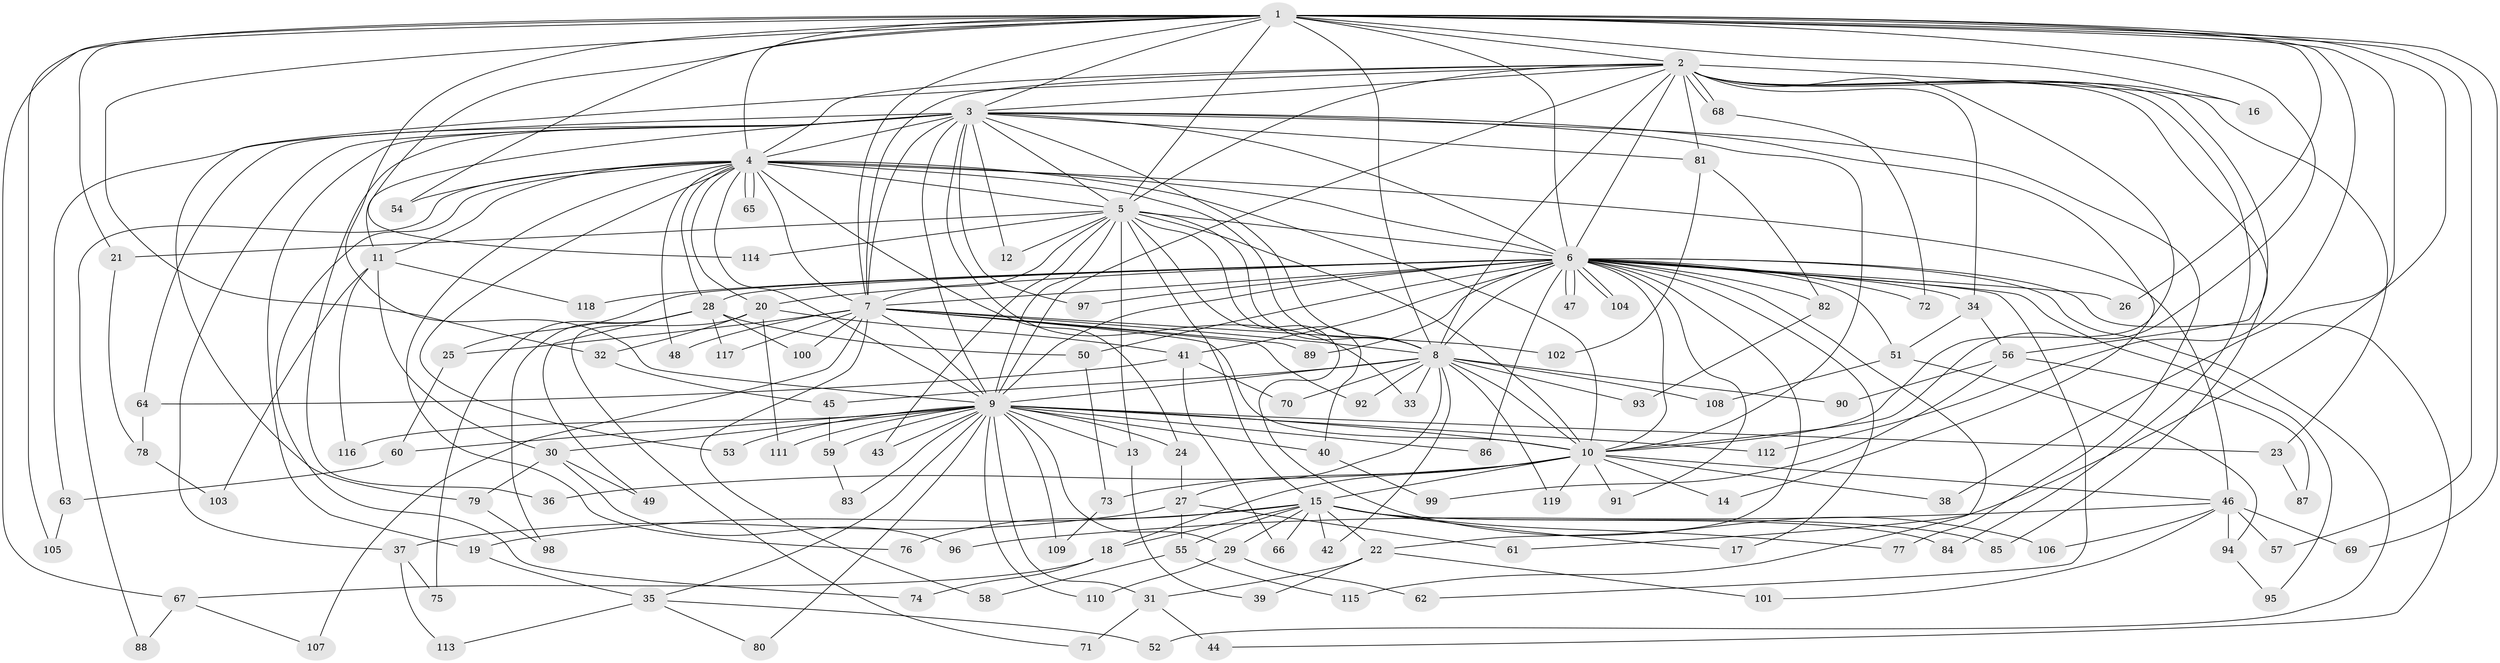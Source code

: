 // Generated by graph-tools (version 1.1) at 2025/34/03/09/25 02:34:49]
// undirected, 119 vertices, 263 edges
graph export_dot {
graph [start="1"]
  node [color=gray90,style=filled];
  1;
  2;
  3;
  4;
  5;
  6;
  7;
  8;
  9;
  10;
  11;
  12;
  13;
  14;
  15;
  16;
  17;
  18;
  19;
  20;
  21;
  22;
  23;
  24;
  25;
  26;
  27;
  28;
  29;
  30;
  31;
  32;
  33;
  34;
  35;
  36;
  37;
  38;
  39;
  40;
  41;
  42;
  43;
  44;
  45;
  46;
  47;
  48;
  49;
  50;
  51;
  52;
  53;
  54;
  55;
  56;
  57;
  58;
  59;
  60;
  61;
  62;
  63;
  64;
  65;
  66;
  67;
  68;
  69;
  70;
  71;
  72;
  73;
  74;
  75;
  76;
  77;
  78;
  79;
  80;
  81;
  82;
  83;
  84;
  85;
  86;
  87;
  88;
  89;
  90;
  91;
  92;
  93;
  94;
  95;
  96;
  97;
  98;
  99;
  100;
  101;
  102;
  103;
  104;
  105;
  106;
  107;
  108;
  109;
  110;
  111;
  112;
  113;
  114;
  115;
  116;
  117;
  118;
  119;
  1 -- 2;
  1 -- 3;
  1 -- 4;
  1 -- 5;
  1 -- 6;
  1 -- 7;
  1 -- 8;
  1 -- 9;
  1 -- 10;
  1 -- 16;
  1 -- 21;
  1 -- 26;
  1 -- 32;
  1 -- 38;
  1 -- 54;
  1 -- 57;
  1 -- 61;
  1 -- 67;
  1 -- 69;
  1 -- 105;
  1 -- 112;
  1 -- 114;
  2 -- 3;
  2 -- 4;
  2 -- 5;
  2 -- 6;
  2 -- 7;
  2 -- 8;
  2 -- 9;
  2 -- 10;
  2 -- 16;
  2 -- 23;
  2 -- 34;
  2 -- 56;
  2 -- 68;
  2 -- 68;
  2 -- 79;
  2 -- 81;
  2 -- 84;
  2 -- 85;
  3 -- 4;
  3 -- 5;
  3 -- 6;
  3 -- 7;
  3 -- 8;
  3 -- 9;
  3 -- 10;
  3 -- 11;
  3 -- 12;
  3 -- 14;
  3 -- 19;
  3 -- 33;
  3 -- 36;
  3 -- 37;
  3 -- 63;
  3 -- 64;
  3 -- 77;
  3 -- 81;
  3 -- 97;
  4 -- 5;
  4 -- 6;
  4 -- 7;
  4 -- 8;
  4 -- 9;
  4 -- 10;
  4 -- 11;
  4 -- 20;
  4 -- 24;
  4 -- 28;
  4 -- 46;
  4 -- 48;
  4 -- 53;
  4 -- 54;
  4 -- 65;
  4 -- 65;
  4 -- 74;
  4 -- 76;
  4 -- 88;
  5 -- 6;
  5 -- 7;
  5 -- 8;
  5 -- 9;
  5 -- 10;
  5 -- 12;
  5 -- 13;
  5 -- 15;
  5 -- 21;
  5 -- 40;
  5 -- 43;
  5 -- 106;
  5 -- 114;
  6 -- 7;
  6 -- 8;
  6 -- 9;
  6 -- 10;
  6 -- 17;
  6 -- 20;
  6 -- 22;
  6 -- 25;
  6 -- 26;
  6 -- 28;
  6 -- 34;
  6 -- 41;
  6 -- 44;
  6 -- 47;
  6 -- 47;
  6 -- 50;
  6 -- 51;
  6 -- 52;
  6 -- 62;
  6 -- 72;
  6 -- 82;
  6 -- 86;
  6 -- 89;
  6 -- 91;
  6 -- 95;
  6 -- 97;
  6 -- 104;
  6 -- 104;
  6 -- 115;
  6 -- 118;
  7 -- 8;
  7 -- 9;
  7 -- 10;
  7 -- 25;
  7 -- 48;
  7 -- 58;
  7 -- 89;
  7 -- 92;
  7 -- 100;
  7 -- 102;
  7 -- 107;
  7 -- 117;
  8 -- 9;
  8 -- 10;
  8 -- 27;
  8 -- 33;
  8 -- 42;
  8 -- 45;
  8 -- 70;
  8 -- 90;
  8 -- 92;
  8 -- 93;
  8 -- 108;
  8 -- 119;
  9 -- 10;
  9 -- 13;
  9 -- 23;
  9 -- 24;
  9 -- 29;
  9 -- 30;
  9 -- 31;
  9 -- 35;
  9 -- 40;
  9 -- 43;
  9 -- 53;
  9 -- 59;
  9 -- 60;
  9 -- 80;
  9 -- 83;
  9 -- 86;
  9 -- 109;
  9 -- 110;
  9 -- 111;
  9 -- 112;
  9 -- 116;
  10 -- 14;
  10 -- 15;
  10 -- 18;
  10 -- 36;
  10 -- 38;
  10 -- 46;
  10 -- 73;
  10 -- 91;
  10 -- 119;
  11 -- 30;
  11 -- 103;
  11 -- 116;
  11 -- 118;
  13 -- 39;
  15 -- 17;
  15 -- 18;
  15 -- 19;
  15 -- 22;
  15 -- 29;
  15 -- 42;
  15 -- 55;
  15 -- 66;
  15 -- 76;
  15 -- 77;
  15 -- 84;
  15 -- 85;
  18 -- 67;
  18 -- 74;
  19 -- 35;
  20 -- 32;
  20 -- 41;
  20 -- 71;
  20 -- 111;
  21 -- 78;
  22 -- 31;
  22 -- 39;
  22 -- 101;
  23 -- 87;
  24 -- 27;
  25 -- 60;
  27 -- 37;
  27 -- 55;
  27 -- 61;
  28 -- 49;
  28 -- 50;
  28 -- 75;
  28 -- 98;
  28 -- 100;
  28 -- 117;
  29 -- 62;
  29 -- 110;
  30 -- 49;
  30 -- 79;
  30 -- 96;
  31 -- 44;
  31 -- 71;
  32 -- 45;
  34 -- 51;
  34 -- 56;
  35 -- 52;
  35 -- 80;
  35 -- 113;
  37 -- 75;
  37 -- 113;
  40 -- 99;
  41 -- 64;
  41 -- 66;
  41 -- 70;
  45 -- 59;
  46 -- 57;
  46 -- 69;
  46 -- 94;
  46 -- 96;
  46 -- 101;
  46 -- 106;
  50 -- 73;
  51 -- 94;
  51 -- 108;
  55 -- 58;
  55 -- 115;
  56 -- 87;
  56 -- 90;
  56 -- 99;
  59 -- 83;
  60 -- 63;
  63 -- 105;
  64 -- 78;
  67 -- 88;
  67 -- 107;
  68 -- 72;
  73 -- 109;
  78 -- 103;
  79 -- 98;
  81 -- 82;
  81 -- 102;
  82 -- 93;
  94 -- 95;
}
